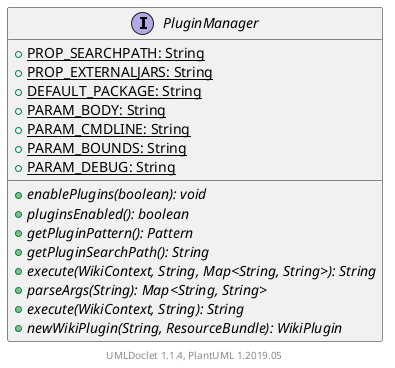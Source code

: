 @startuml

    interface PluginManager [[PluginManager.html]] {
        {static} +PROP_SEARCHPATH: String
        {static} +PROP_EXTERNALJARS: String
        {static} +DEFAULT_PACKAGE: String
        {static} +PARAM_BODY: String
        {static} +PARAM_CMDLINE: String
        {static} +PARAM_BOUNDS: String
        {static} +PARAM_DEBUG: String
        {abstract} +enablePlugins(boolean): void
        {abstract} +pluginsEnabled(): boolean
        {abstract} +getPluginPattern(): Pattern
        {abstract} +getPluginSearchPath(): String
        {abstract} +execute(WikiContext, String, Map<String, String>): String
        {abstract} +parseArgs(String): Map<String, String>
        {abstract} +execute(WikiContext, String): String
        {abstract} +newWikiPlugin(String, ResourceBundle): WikiPlugin
    }


    center footer UMLDoclet 1.1.4, PlantUML 1.2019.05
@enduml
